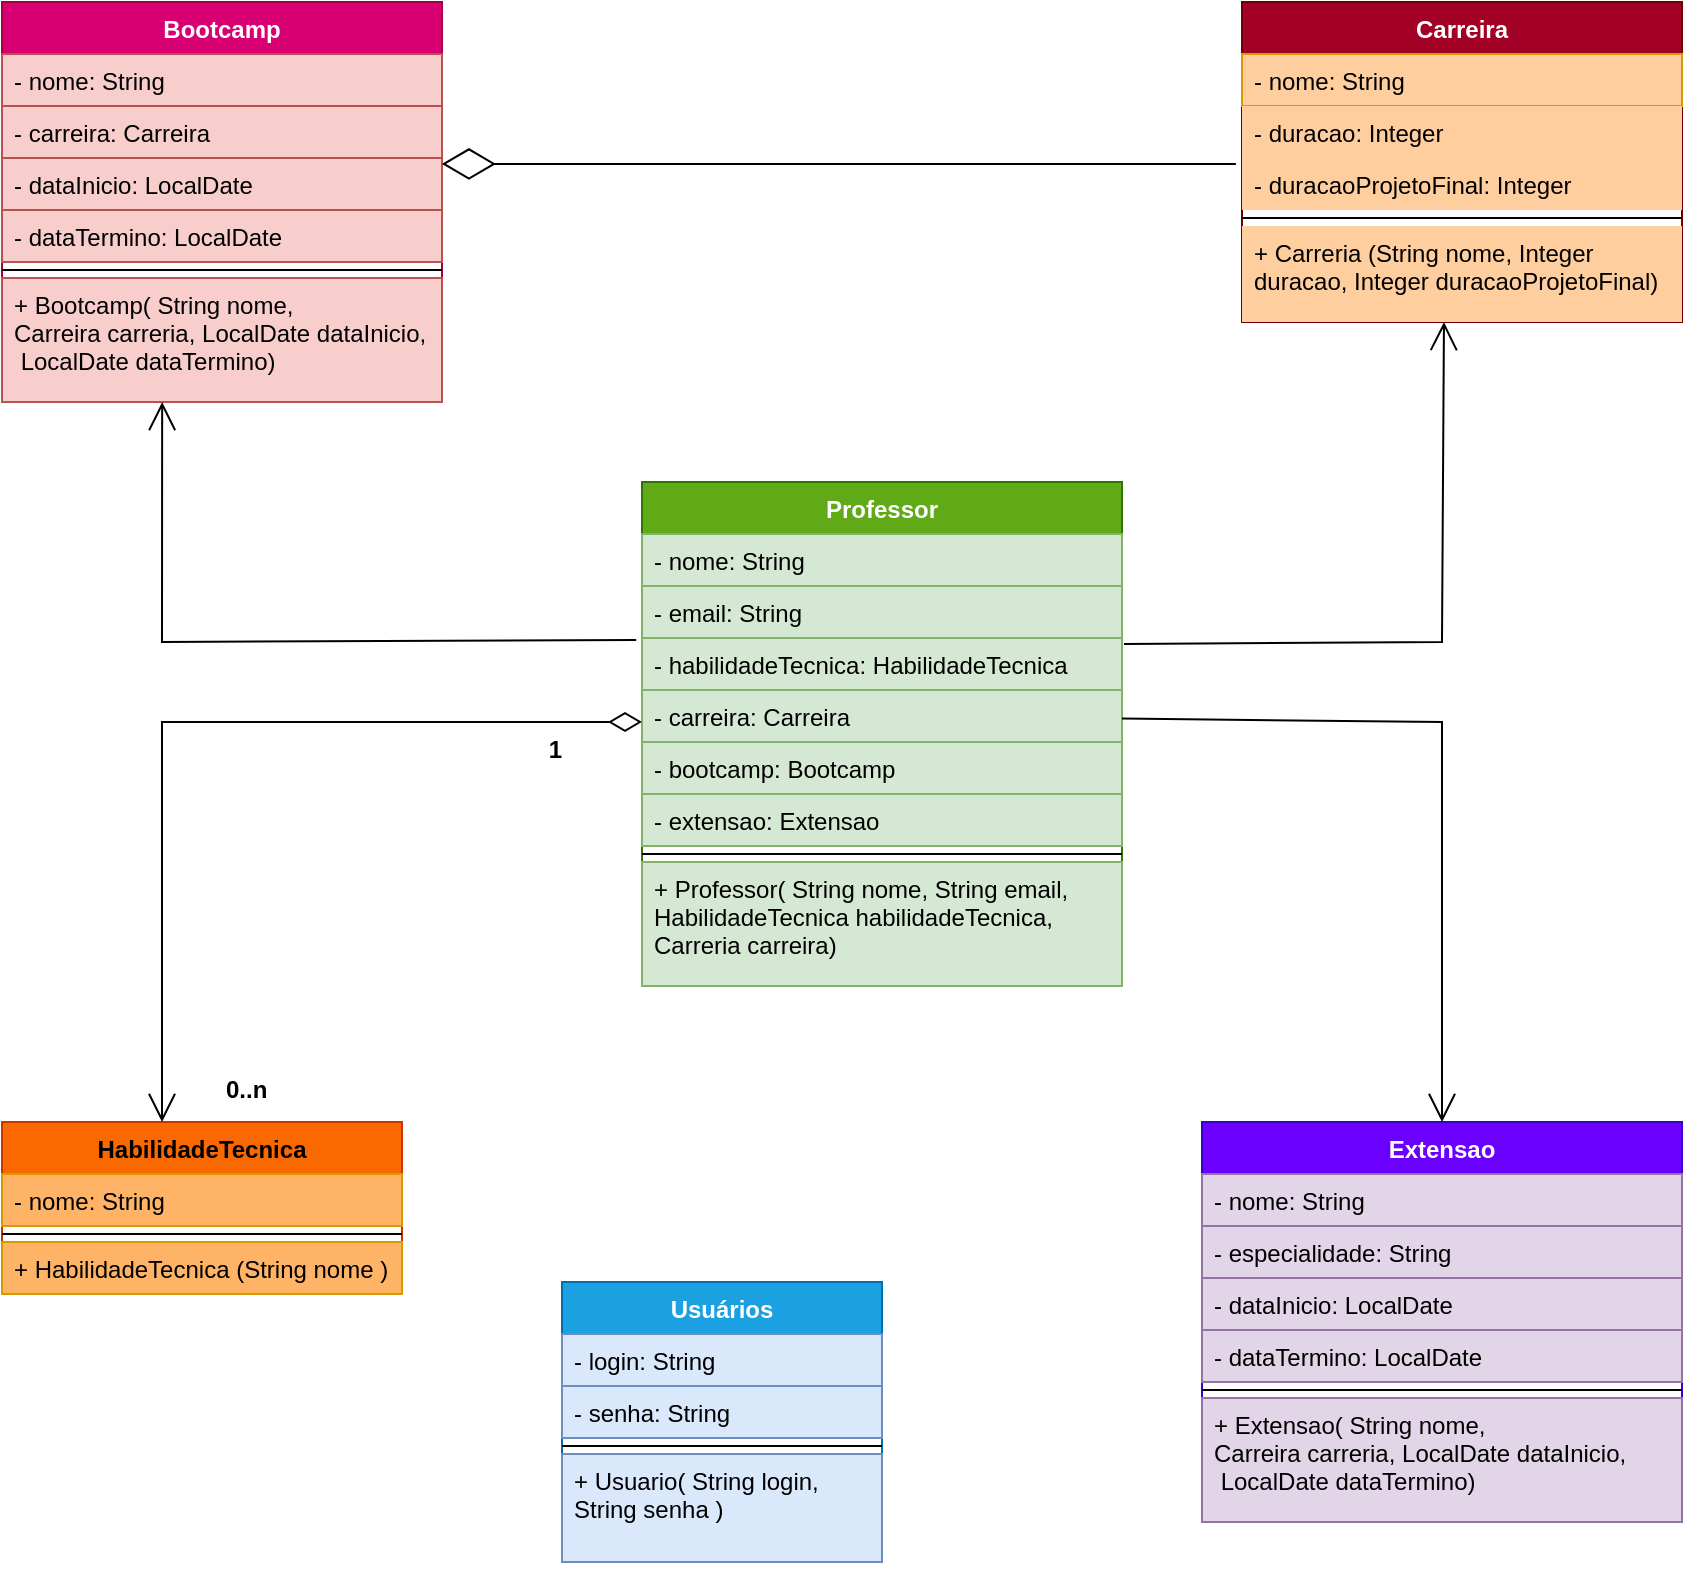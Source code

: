 <mxfile version="20.2.3" type="device"><diagram id="wdmPLiop8yC-vxSj1Tah" name="UML_EdTech"><mxGraphModel dx="2489" dy="857" grid="1" gridSize="10" guides="1" tooltips="1" connect="1" arrows="1" fold="1" page="1" pageScale="1" pageWidth="827" pageHeight="1169" math="0" shadow="0"><root><mxCell id="0"/><mxCell id="1" parent="0"/><mxCell id="CZbzPcgp7_vAJpvYZVhl-1" value="Usuários" style="swimlane;fontStyle=1;align=center;verticalAlign=top;childLayout=stackLayout;horizontal=1;startSize=26;horizontalStack=0;resizeParent=1;resizeParentMax=0;resizeLast=0;collapsible=1;marginBottom=0;fillColor=#1ba1e2;fontColor=#ffffff;strokeColor=#006EAF;" parent="1" vertex="1"><mxGeometry x="200" y="680" width="160" height="140" as="geometry"><mxRectangle x="130" y="830" width="90" height="30" as="alternateBounds"/></mxGeometry></mxCell><mxCell id="CZbzPcgp7_vAJpvYZVhl-2" value="- login: String" style="text;strokeColor=#6c8ebf;fillColor=#dae8fc;align=left;verticalAlign=top;spacingLeft=4;spacingRight=4;overflow=hidden;rotatable=0;points=[[0,0.5],[1,0.5]];portConstraint=eastwest;" parent="CZbzPcgp7_vAJpvYZVhl-1" vertex="1"><mxGeometry y="26" width="160" height="26" as="geometry"/></mxCell><mxCell id="CZbzPcgp7_vAJpvYZVhl-5" value="- senha: String" style="text;strokeColor=#6c8ebf;fillColor=#dae8fc;align=left;verticalAlign=top;spacingLeft=4;spacingRight=4;overflow=hidden;rotatable=0;points=[[0,0.5],[1,0.5]];portConstraint=eastwest;" parent="CZbzPcgp7_vAJpvYZVhl-1" vertex="1"><mxGeometry y="52" width="160" height="26" as="geometry"/></mxCell><mxCell id="CZbzPcgp7_vAJpvYZVhl-3" value="" style="line;strokeWidth=1;fillColor=none;align=left;verticalAlign=middle;spacingTop=-1;spacingLeft=3;spacingRight=3;rotatable=0;labelPosition=right;points=[];portConstraint=eastwest;" parent="CZbzPcgp7_vAJpvYZVhl-1" vertex="1"><mxGeometry y="78" width="160" height="8" as="geometry"/></mxCell><mxCell id="CZbzPcgp7_vAJpvYZVhl-4" value="+ Usuario( String login, &#10;String senha )" style="text;strokeColor=#6c8ebf;fillColor=#dae8fc;align=left;verticalAlign=top;spacingLeft=4;spacingRight=4;overflow=hidden;rotatable=0;points=[[0,0.5],[1,0.5]];portConstraint=eastwest;" parent="CZbzPcgp7_vAJpvYZVhl-1" vertex="1"><mxGeometry y="86" width="160" height="54" as="geometry"/></mxCell><mxCell id="CZbzPcgp7_vAJpvYZVhl-6" value="Professor" style="swimlane;fontStyle=1;align=center;verticalAlign=top;childLayout=stackLayout;horizontal=1;startSize=26;horizontalStack=0;resizeParent=1;resizeParentMax=0;resizeLast=0;collapsible=1;marginBottom=0;fillColor=#60a917;strokeColor=#2D7600;fontColor=#ffffff;" parent="1" vertex="1"><mxGeometry x="240" y="280" width="240" height="252" as="geometry"><mxRectangle x="330" y="320" width="100" height="30" as="alternateBounds"/></mxGeometry></mxCell><mxCell id="CZbzPcgp7_vAJpvYZVhl-7" value="- nome: String" style="text;strokeColor=#82b366;fillColor=#d5e8d4;align=left;verticalAlign=top;spacingLeft=4;spacingRight=4;overflow=hidden;rotatable=0;points=[[0,0.5],[1,0.5]];portConstraint=eastwest;" parent="CZbzPcgp7_vAJpvYZVhl-6" vertex="1"><mxGeometry y="26" width="240" height="26" as="geometry"/></mxCell><mxCell id="CZbzPcgp7_vAJpvYZVhl-10" value="- email: String" style="text;strokeColor=#82b366;fillColor=#d5e8d4;align=left;verticalAlign=top;spacingLeft=4;spacingRight=4;overflow=hidden;rotatable=0;points=[[0,0.5],[1,0.5]];portConstraint=eastwest;" parent="CZbzPcgp7_vAJpvYZVhl-6" vertex="1"><mxGeometry y="52" width="240" height="26" as="geometry"/></mxCell><mxCell id="CZbzPcgp7_vAJpvYZVhl-11" value="- habilidadeTecnica: HabilidadeTecnica" style="text;strokeColor=#82b366;fillColor=#d5e8d4;align=left;verticalAlign=top;spacingLeft=4;spacingRight=4;overflow=hidden;rotatable=0;points=[[0,0.5],[1,0.5]];portConstraint=eastwest;" parent="CZbzPcgp7_vAJpvYZVhl-6" vertex="1"><mxGeometry y="78" width="240" height="26" as="geometry"/></mxCell><mxCell id="CZbzPcgp7_vAJpvYZVhl-12" value="- carreira: Carreira" style="text;strokeColor=#82b366;fillColor=#d5e8d4;align=left;verticalAlign=top;spacingLeft=4;spacingRight=4;overflow=hidden;rotatable=0;points=[[0,0.5],[1,0.5]];portConstraint=eastwest;" parent="CZbzPcgp7_vAJpvYZVhl-6" vertex="1"><mxGeometry y="104" width="240" height="26" as="geometry"/></mxCell><mxCell id="me23teQ-1PKoP6-TPb3w-1" value="- bootcamp: Bootcamp" style="text;strokeColor=#82b366;fillColor=#d5e8d4;align=left;verticalAlign=top;spacingLeft=4;spacingRight=4;overflow=hidden;rotatable=0;points=[[0,0.5],[1,0.5]];portConstraint=eastwest;" vertex="1" parent="CZbzPcgp7_vAJpvYZVhl-6"><mxGeometry y="130" width="240" height="26" as="geometry"/></mxCell><mxCell id="me23teQ-1PKoP6-TPb3w-2" value="- extensao: Extensao" style="text;strokeColor=#82b366;fillColor=#d5e8d4;align=left;verticalAlign=top;spacingLeft=4;spacingRight=4;overflow=hidden;rotatable=0;points=[[0,0.5],[1,0.5]];portConstraint=eastwest;" vertex="1" parent="CZbzPcgp7_vAJpvYZVhl-6"><mxGeometry y="156" width="240" height="26" as="geometry"/></mxCell><mxCell id="CZbzPcgp7_vAJpvYZVhl-8" value="" style="line;strokeWidth=1;fillColor=none;align=left;verticalAlign=middle;spacingTop=-1;spacingLeft=3;spacingRight=3;rotatable=0;labelPosition=right;points=[];portConstraint=eastwest;" parent="CZbzPcgp7_vAJpvYZVhl-6" vertex="1"><mxGeometry y="182" width="240" height="8" as="geometry"/></mxCell><mxCell id="CZbzPcgp7_vAJpvYZVhl-9" value="+ Professor( String nome, String email, &#10;HabilidadeTecnica habilidadeTecnica, &#10;Carreria carreira)" style="text;strokeColor=#82b366;fillColor=#d5e8d4;align=left;verticalAlign=top;spacingLeft=4;spacingRight=4;overflow=hidden;rotatable=0;points=[[0,0.5],[1,0.5]];portConstraint=eastwest;" parent="CZbzPcgp7_vAJpvYZVhl-6" vertex="1"><mxGeometry y="190" width="240" height="62" as="geometry"/></mxCell><mxCell id="CZbzPcgp7_vAJpvYZVhl-13" value="Bootcamp" style="swimlane;fontStyle=1;align=center;verticalAlign=top;childLayout=stackLayout;horizontal=1;startSize=26;horizontalStack=0;resizeParent=1;resizeParentMax=0;resizeLast=0;collapsible=1;marginBottom=0;fillColor=#d80073;fontColor=#ffffff;strokeColor=#A50040;" parent="1" vertex="1"><mxGeometry x="-80" y="40" width="220" height="200" as="geometry"><mxRectangle x="80" y="120" width="100" height="30" as="alternateBounds"/></mxGeometry></mxCell><mxCell id="CZbzPcgp7_vAJpvYZVhl-14" value="- nome: String" style="text;strokeColor=#b85450;fillColor=#f8cecc;align=left;verticalAlign=top;spacingLeft=4;spacingRight=4;overflow=hidden;rotatable=0;points=[[0,0.5],[1,0.5]];portConstraint=eastwest;" parent="CZbzPcgp7_vAJpvYZVhl-13" vertex="1"><mxGeometry y="26" width="220" height="26" as="geometry"/></mxCell><mxCell id="CZbzPcgp7_vAJpvYZVhl-17" value="- carreira: Carreira" style="text;strokeColor=#b85450;fillColor=#f8cecc;align=left;verticalAlign=top;spacingLeft=4;spacingRight=4;overflow=hidden;rotatable=0;points=[[0,0.5],[1,0.5]];portConstraint=eastwest;" parent="CZbzPcgp7_vAJpvYZVhl-13" vertex="1"><mxGeometry y="52" width="220" height="26" as="geometry"/></mxCell><mxCell id="CZbzPcgp7_vAJpvYZVhl-18" value="- dataInicio: LocalDate" style="text;strokeColor=#b85450;fillColor=#f8cecc;align=left;verticalAlign=top;spacingLeft=4;spacingRight=4;overflow=hidden;rotatable=0;points=[[0,0.5],[1,0.5]];portConstraint=eastwest;" parent="CZbzPcgp7_vAJpvYZVhl-13" vertex="1"><mxGeometry y="78" width="220" height="26" as="geometry"/></mxCell><mxCell id="CZbzPcgp7_vAJpvYZVhl-19" value="- dataTermino: LocalDate" style="text;strokeColor=#b85450;fillColor=#f8cecc;align=left;verticalAlign=top;spacingLeft=4;spacingRight=4;overflow=hidden;rotatable=0;points=[[0,0.5],[1,0.5]];portConstraint=eastwest;" parent="CZbzPcgp7_vAJpvYZVhl-13" vertex="1"><mxGeometry y="104" width="220" height="26" as="geometry"/></mxCell><mxCell id="CZbzPcgp7_vAJpvYZVhl-15" value="" style="line;strokeWidth=1;fillColor=none;align=left;verticalAlign=middle;spacingTop=-1;spacingLeft=3;spacingRight=3;rotatable=0;labelPosition=right;points=[];portConstraint=eastwest;" parent="CZbzPcgp7_vAJpvYZVhl-13" vertex="1"><mxGeometry y="130" width="220" height="8" as="geometry"/></mxCell><mxCell id="CZbzPcgp7_vAJpvYZVhl-16" value="+ Bootcamp( String nome, &#10;Carreira carreria, LocalDate dataInicio,&#10; LocalDate dataTermino)" style="text;strokeColor=#b85450;fillColor=#f8cecc;align=left;verticalAlign=top;spacingLeft=4;spacingRight=4;overflow=hidden;rotatable=0;points=[[0,0.5],[1,0.5]];portConstraint=eastwest;" parent="CZbzPcgp7_vAJpvYZVhl-13" vertex="1"><mxGeometry y="138" width="220" height="62" as="geometry"/></mxCell><mxCell id="CZbzPcgp7_vAJpvYZVhl-24" value="Extensao" style="swimlane;fontStyle=1;align=center;verticalAlign=top;childLayout=stackLayout;horizontal=1;startSize=26;horizontalStack=0;resizeParent=1;resizeParentMax=0;resizeLast=0;collapsible=1;marginBottom=0;fillColor=#6a00ff;fontColor=#ffffff;strokeColor=#3700CC;" parent="1" vertex="1"><mxGeometry x="520" y="600" width="240" height="200" as="geometry"><mxRectangle x="590" y="570" width="90" height="30" as="alternateBounds"/></mxGeometry></mxCell><mxCell id="CZbzPcgp7_vAJpvYZVhl-25" value="- nome: String" style="text;strokeColor=#9673a6;fillColor=#e1d5e7;align=left;verticalAlign=top;spacingLeft=4;spacingRight=4;overflow=hidden;rotatable=0;points=[[0,0.5],[1,0.5]];portConstraint=eastwest;" parent="CZbzPcgp7_vAJpvYZVhl-24" vertex="1"><mxGeometry y="26" width="240" height="26" as="geometry"/></mxCell><mxCell id="CZbzPcgp7_vAJpvYZVhl-26" value="- especialidade: String" style="text;strokeColor=#9673a6;fillColor=#e1d5e7;align=left;verticalAlign=top;spacingLeft=4;spacingRight=4;overflow=hidden;rotatable=0;points=[[0,0.5],[1,0.5]];portConstraint=eastwest;" parent="CZbzPcgp7_vAJpvYZVhl-24" vertex="1"><mxGeometry y="52" width="240" height="26" as="geometry"/></mxCell><mxCell id="CZbzPcgp7_vAJpvYZVhl-27" value="- dataInicio: LocalDate" style="text;strokeColor=#9673a6;fillColor=#e1d5e7;align=left;verticalAlign=top;spacingLeft=4;spacingRight=4;overflow=hidden;rotatable=0;points=[[0,0.5],[1,0.5]];portConstraint=eastwest;" parent="CZbzPcgp7_vAJpvYZVhl-24" vertex="1"><mxGeometry y="78" width="240" height="26" as="geometry"/></mxCell><mxCell id="CZbzPcgp7_vAJpvYZVhl-28" value="- dataTermino: LocalDate" style="text;strokeColor=#9673a6;fillColor=#e1d5e7;align=left;verticalAlign=top;spacingLeft=4;spacingRight=4;overflow=hidden;rotatable=0;points=[[0,0.5],[1,0.5]];portConstraint=eastwest;" parent="CZbzPcgp7_vAJpvYZVhl-24" vertex="1"><mxGeometry y="104" width="240" height="26" as="geometry"/></mxCell><mxCell id="CZbzPcgp7_vAJpvYZVhl-29" value="" style="line;strokeWidth=1;fillColor=none;align=left;verticalAlign=middle;spacingTop=-1;spacingLeft=3;spacingRight=3;rotatable=0;labelPosition=right;points=[];portConstraint=eastwest;" parent="CZbzPcgp7_vAJpvYZVhl-24" vertex="1"><mxGeometry y="130" width="240" height="8" as="geometry"/></mxCell><mxCell id="CZbzPcgp7_vAJpvYZVhl-30" value="+ Extensao( String nome, &#10;Carreira carreria, LocalDate dataInicio,&#10; LocalDate dataTermino)" style="text;strokeColor=#9673a6;fillColor=#e1d5e7;align=left;verticalAlign=top;spacingLeft=4;spacingRight=4;overflow=hidden;rotatable=0;points=[[0,0.5],[1,0.5]];portConstraint=eastwest;" parent="CZbzPcgp7_vAJpvYZVhl-24" vertex="1"><mxGeometry y="138" width="240" height="62" as="geometry"/></mxCell><mxCell id="CZbzPcgp7_vAJpvYZVhl-31" value="Carreira" style="swimlane;fontStyle=1;align=center;verticalAlign=top;childLayout=stackLayout;horizontal=1;startSize=26;horizontalStack=0;resizeParent=1;resizeParentMax=0;resizeLast=0;collapsible=1;marginBottom=0;fillColor=#a20025;fontColor=#ffffff;strokeColor=#6F0000;" parent="1" vertex="1"><mxGeometry x="540" y="40" width="220" height="160" as="geometry"><mxRectangle x="570" y="120" width="90" height="30" as="alternateBounds"/></mxGeometry></mxCell><mxCell id="CZbzPcgp7_vAJpvYZVhl-32" value="- nome: String" style="text;strokeColor=#d79b00;fillColor=#FFCE9F;align=left;verticalAlign=top;spacingLeft=4;spacingRight=4;overflow=hidden;rotatable=0;points=[[0,0.5],[1,0.5]];portConstraint=eastwest;" parent="CZbzPcgp7_vAJpvYZVhl-31" vertex="1"><mxGeometry y="26" width="220" height="26" as="geometry"/></mxCell><mxCell id="CZbzPcgp7_vAJpvYZVhl-35" value="- duracao: Integer" style="text;strokeColor=none;fillColor=#FFCE9F;align=left;verticalAlign=top;spacingLeft=4;spacingRight=4;overflow=hidden;rotatable=0;points=[[0,0.5],[1,0.5]];portConstraint=eastwest;" parent="CZbzPcgp7_vAJpvYZVhl-31" vertex="1"><mxGeometry y="52" width="220" height="26" as="geometry"/></mxCell><mxCell id="CZbzPcgp7_vAJpvYZVhl-37" value="- duracaoProjetoFinal: Integer" style="text;strokeColor=none;fillColor=#FFCE9F;align=left;verticalAlign=top;spacingLeft=4;spacingRight=4;overflow=hidden;rotatable=0;points=[[0,0.5],[1,0.5]];portConstraint=eastwest;" parent="CZbzPcgp7_vAJpvYZVhl-31" vertex="1"><mxGeometry y="78" width="220" height="26" as="geometry"/></mxCell><mxCell id="CZbzPcgp7_vAJpvYZVhl-33" value="" style="line;strokeWidth=1;fillColor=none;align=left;verticalAlign=middle;spacingTop=-1;spacingLeft=3;spacingRight=3;rotatable=0;labelPosition=right;points=[];portConstraint=eastwest;" parent="CZbzPcgp7_vAJpvYZVhl-31" vertex="1"><mxGeometry y="104" width="220" height="8" as="geometry"/></mxCell><mxCell id="CZbzPcgp7_vAJpvYZVhl-34" value="+ Carreria (String nome, Integer &#10;duracao, Integer duracaoProjetoFinal)" style="text;strokeColor=none;fillColor=#FFCE9F;align=left;verticalAlign=top;spacingLeft=4;spacingRight=4;overflow=hidden;rotatable=0;points=[[0,0.5],[1,0.5]];portConstraint=eastwest;" parent="CZbzPcgp7_vAJpvYZVhl-31" vertex="1"><mxGeometry y="112" width="220" height="48" as="geometry"/></mxCell><mxCell id="CZbzPcgp7_vAJpvYZVhl-39" value="HabilidadeTecnica" style="swimlane;fontStyle=1;align=center;verticalAlign=top;childLayout=stackLayout;horizontal=1;startSize=26;horizontalStack=0;resizeParent=1;resizeParentMax=0;resizeLast=0;collapsible=1;marginBottom=0;fillColor=#fa6800;fontColor=#000000;strokeColor=#C73500;" parent="1" vertex="1"><mxGeometry x="-80" y="600" width="200" height="86" as="geometry"><mxRectangle x="80" y="555" width="140" height="30" as="alternateBounds"/></mxGeometry></mxCell><mxCell id="CZbzPcgp7_vAJpvYZVhl-40" value="- nome: String" style="text;strokeColor=#d79b00;fillColor=#FFB366;align=left;verticalAlign=top;spacingLeft=4;spacingRight=4;overflow=hidden;rotatable=0;points=[[0,0.5],[1,0.5]];portConstraint=eastwest;" parent="CZbzPcgp7_vAJpvYZVhl-39" vertex="1"><mxGeometry y="26" width="200" height="26" as="geometry"/></mxCell><mxCell id="CZbzPcgp7_vAJpvYZVhl-41" value="" style="line;strokeWidth=1;fillColor=none;align=left;verticalAlign=middle;spacingTop=-1;spacingLeft=3;spacingRight=3;rotatable=0;labelPosition=right;points=[];portConstraint=eastwest;" parent="CZbzPcgp7_vAJpvYZVhl-39" vertex="1"><mxGeometry y="52" width="200" height="8" as="geometry"/></mxCell><mxCell id="CZbzPcgp7_vAJpvYZVhl-42" value="+ HabilidadeTecnica (String nome )" style="text;strokeColor=#d79b00;fillColor=#FFB366;align=left;verticalAlign=top;spacingLeft=4;spacingRight=4;overflow=hidden;rotatable=0;points=[[0,0.5],[1,0.5]];portConstraint=eastwest;" parent="CZbzPcgp7_vAJpvYZVhl-39" vertex="1"><mxGeometry y="60" width="200" height="26" as="geometry"/></mxCell><mxCell id="CZbzPcgp7_vAJpvYZVhl-43" value="" style="endArrow=open;endFill=1;endSize=12;html=1;rounded=0;entryX=0.459;entryY=1;entryDx=0;entryDy=0;entryPerimeter=0;exitX=1.004;exitY=0.115;exitDx=0;exitDy=0;exitPerimeter=0;" parent="1" source="CZbzPcgp7_vAJpvYZVhl-11" target="CZbzPcgp7_vAJpvYZVhl-34" edge="1"><mxGeometry width="160" relative="1" as="geometry"><mxPoint x="480" y="360" as="sourcePoint"/><mxPoint x="650" y="220" as="targetPoint"/><Array as="points"><mxPoint x="640" y="360"/></Array></mxGeometry></mxCell><mxCell id="CZbzPcgp7_vAJpvYZVhl-45" value="" style="endArrow=open;html=1;endSize=12;startArrow=diamondThin;startSize=14;startFill=0;edgeStyle=orthogonalEdgeStyle;rounded=0;strokeWidth=1;entryX=0.4;entryY=0;entryDx=0;entryDy=0;entryPerimeter=0;" parent="1" source="CZbzPcgp7_vAJpvYZVhl-6" target="CZbzPcgp7_vAJpvYZVhl-39" edge="1"><mxGeometry x="-0.125" y="50" relative="1" as="geometry"><mxPoint x="-60" y="400" as="sourcePoint"/><mxPoint y="580" as="targetPoint"/><Array as="points"><mxPoint y="400"/></Array><mxPoint as="offset"/></mxGeometry></mxCell><mxCell id="CZbzPcgp7_vAJpvYZVhl-46" value="0..n" style="edgeLabel;resizable=0;html=1;align=left;verticalAlign=top;fillColor=#FFB366;fontSize=12;fontStyle=1" parent="CZbzPcgp7_vAJpvYZVhl-45" connectable="0" vertex="1"><mxGeometry x="-1" relative="1" as="geometry"><mxPoint x="-210" y="170" as="offset"/></mxGeometry></mxCell><mxCell id="CZbzPcgp7_vAJpvYZVhl-47" value="1" style="edgeLabel;resizable=0;html=1;align=right;verticalAlign=top;fillColor=#FFB366;fontSize=12;fontStyle=1" parent="CZbzPcgp7_vAJpvYZVhl-45" connectable="0" vertex="1"><mxGeometry x="1" relative="1" as="geometry"><mxPoint x="200" y="-200" as="offset"/></mxGeometry></mxCell><mxCell id="CZbzPcgp7_vAJpvYZVhl-48" value="" style="endArrow=open;endFill=1;endSize=12;html=1;rounded=0;fontSize=12;strokeWidth=1;entryX=0.364;entryY=1;entryDx=0;entryDy=0;entryPerimeter=0;exitX=-0.012;exitY=0.038;exitDx=0;exitDy=0;exitPerimeter=0;" parent="1" source="CZbzPcgp7_vAJpvYZVhl-11" target="CZbzPcgp7_vAJpvYZVhl-16" edge="1"><mxGeometry width="160" relative="1" as="geometry"><mxPoint x="230" y="180" as="sourcePoint"/><mxPoint x="390" y="180" as="targetPoint"/><Array as="points"><mxPoint y="360"/></Array></mxGeometry></mxCell><mxCell id="CZbzPcgp7_vAJpvYZVhl-49" value="" style="endArrow=diamondThin;endFill=0;endSize=24;html=1;rounded=0;fontSize=12;strokeWidth=1;exitX=-0.014;exitY=0.115;exitDx=0;exitDy=0;exitPerimeter=0;entryX=1;entryY=0.115;entryDx=0;entryDy=0;entryPerimeter=0;" parent="1" source="CZbzPcgp7_vAJpvYZVhl-37" target="CZbzPcgp7_vAJpvYZVhl-18" edge="1"><mxGeometry width="160" relative="1" as="geometry"><mxPoint x="210" y="130" as="sourcePoint"/><mxPoint x="160" y="121" as="targetPoint"/></mxGeometry></mxCell><mxCell id="CZbzPcgp7_vAJpvYZVhl-50" value="" style="endArrow=open;endFill=1;endSize=12;html=1;rounded=0;entryX=0.5;entryY=0;entryDx=0;entryDy=0;" parent="1" source="CZbzPcgp7_vAJpvYZVhl-12" target="CZbzPcgp7_vAJpvYZVhl-24" edge="1"><mxGeometry width="160" relative="1" as="geometry"><mxPoint x="480" y="400" as="sourcePoint"/><mxPoint x="650.98" y="210" as="targetPoint"/><Array as="points"><mxPoint x="640" y="400"/></Array></mxGeometry></mxCell></root></mxGraphModel></diagram></mxfile>